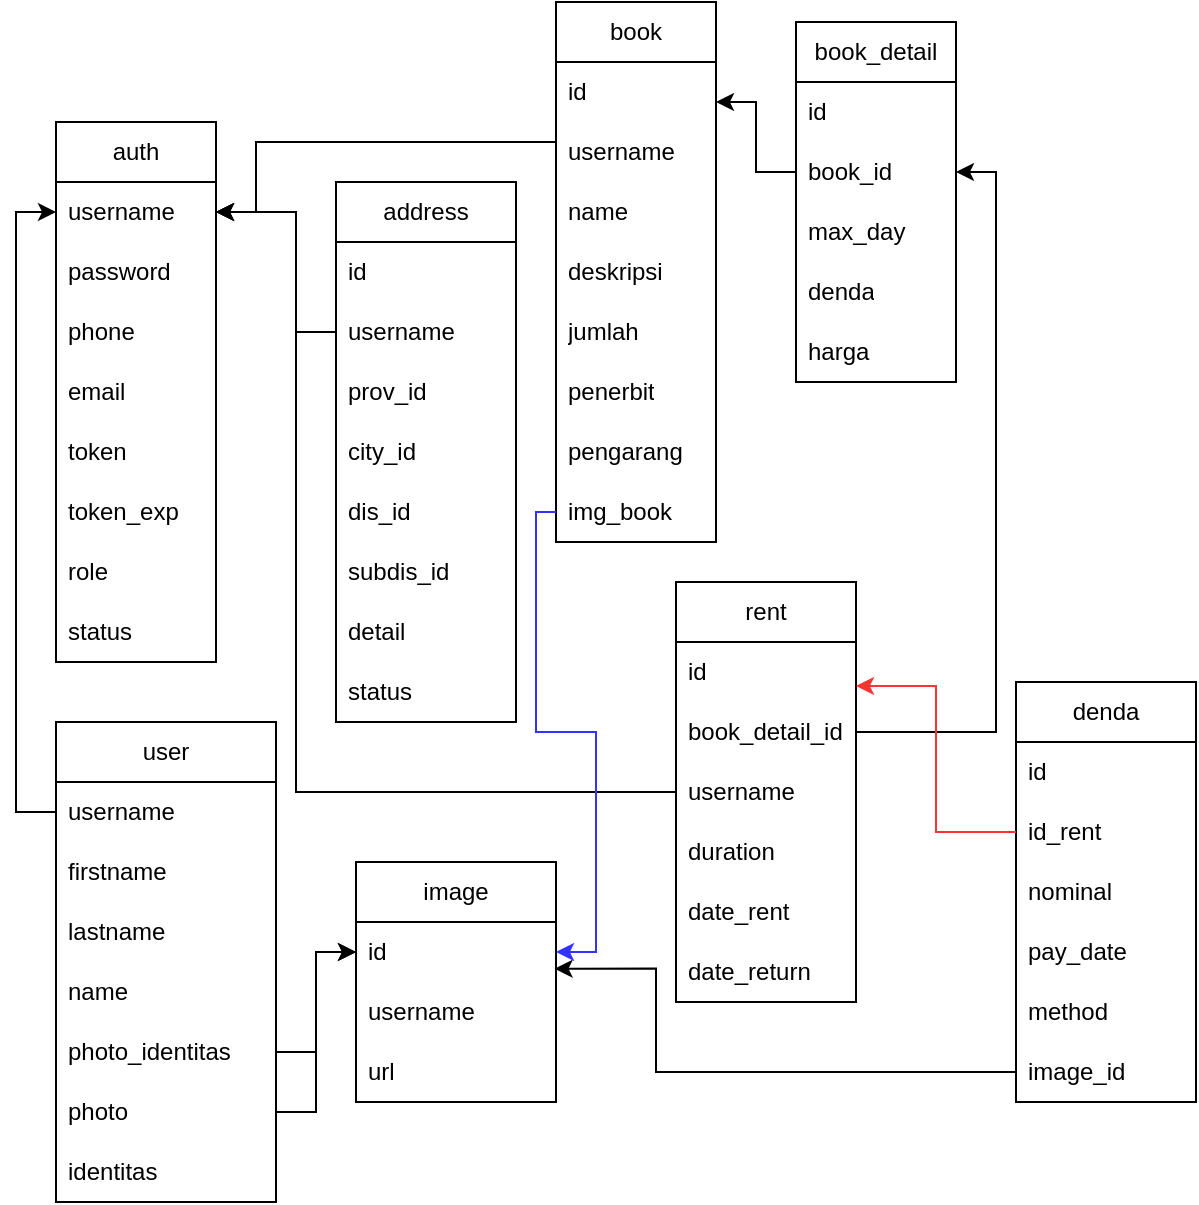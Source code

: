 <mxfile version="21.6.2" type="github">
  <diagram name="Page-1" id="vNXiYWiXoL0GvIn4Axr1">
    <mxGraphModel dx="794" dy="1558" grid="1" gridSize="10" guides="1" tooltips="1" connect="1" arrows="1" fold="1" page="1" pageScale="1" pageWidth="850" pageHeight="1100" math="0" shadow="0">
      <root>
        <mxCell id="0" />
        <mxCell id="1" parent="0" />
        <mxCell id="i-gcDAGbJFq-N2YcUEPf-6" value="auth" style="swimlane;fontStyle=0;childLayout=stackLayout;horizontal=1;startSize=30;horizontalStack=0;resizeParent=1;resizeParentMax=0;resizeLast=0;collapsible=1;marginBottom=0;whiteSpace=wrap;html=1;" vertex="1" parent="1">
          <mxGeometry x="360" y="-10" width="80" height="270" as="geometry" />
        </mxCell>
        <mxCell id="i-gcDAGbJFq-N2YcUEPf-7" value="username" style="text;strokeColor=none;fillColor=none;align=left;verticalAlign=middle;spacingLeft=4;spacingRight=4;overflow=hidden;points=[[0,0.5],[1,0.5]];portConstraint=eastwest;rotatable=0;whiteSpace=wrap;html=1;" vertex="1" parent="i-gcDAGbJFq-N2YcUEPf-6">
          <mxGeometry y="30" width="80" height="30" as="geometry" />
        </mxCell>
        <mxCell id="i-gcDAGbJFq-N2YcUEPf-8" value="password" style="text;strokeColor=none;fillColor=none;align=left;verticalAlign=middle;spacingLeft=4;spacingRight=4;overflow=hidden;points=[[0,0.5],[1,0.5]];portConstraint=eastwest;rotatable=0;whiteSpace=wrap;html=1;" vertex="1" parent="i-gcDAGbJFq-N2YcUEPf-6">
          <mxGeometry y="60" width="80" height="30" as="geometry" />
        </mxCell>
        <mxCell id="i-gcDAGbJFq-N2YcUEPf-9" value="phone" style="text;strokeColor=none;fillColor=none;align=left;verticalAlign=middle;spacingLeft=4;spacingRight=4;overflow=hidden;points=[[0,0.5],[1,0.5]];portConstraint=eastwest;rotatable=0;whiteSpace=wrap;html=1;" vertex="1" parent="i-gcDAGbJFq-N2YcUEPf-6">
          <mxGeometry y="90" width="80" height="30" as="geometry" />
        </mxCell>
        <mxCell id="i-gcDAGbJFq-N2YcUEPf-11" value="email" style="text;strokeColor=none;fillColor=none;align=left;verticalAlign=middle;spacingLeft=4;spacingRight=4;overflow=hidden;points=[[0,0.5],[1,0.5]];portConstraint=eastwest;rotatable=0;whiteSpace=wrap;html=1;" vertex="1" parent="i-gcDAGbJFq-N2YcUEPf-6">
          <mxGeometry y="120" width="80" height="30" as="geometry" />
        </mxCell>
        <mxCell id="i-gcDAGbJFq-N2YcUEPf-12" value="token" style="text;strokeColor=none;fillColor=none;align=left;verticalAlign=middle;spacingLeft=4;spacingRight=4;overflow=hidden;points=[[0,0.5],[1,0.5]];portConstraint=eastwest;rotatable=0;whiteSpace=wrap;html=1;" vertex="1" parent="i-gcDAGbJFq-N2YcUEPf-6">
          <mxGeometry y="150" width="80" height="30" as="geometry" />
        </mxCell>
        <mxCell id="i-gcDAGbJFq-N2YcUEPf-13" value="token_exp" style="text;strokeColor=none;fillColor=none;align=left;verticalAlign=middle;spacingLeft=4;spacingRight=4;overflow=hidden;points=[[0,0.5],[1,0.5]];portConstraint=eastwest;rotatable=0;whiteSpace=wrap;html=1;" vertex="1" parent="i-gcDAGbJFq-N2YcUEPf-6">
          <mxGeometry y="180" width="80" height="30" as="geometry" />
        </mxCell>
        <mxCell id="i-gcDAGbJFq-N2YcUEPf-21" value="role" style="text;strokeColor=none;fillColor=none;align=left;verticalAlign=middle;spacingLeft=4;spacingRight=4;overflow=hidden;points=[[0,0.5],[1,0.5]];portConstraint=eastwest;rotatable=0;whiteSpace=wrap;html=1;" vertex="1" parent="i-gcDAGbJFq-N2YcUEPf-6">
          <mxGeometry y="210" width="80" height="30" as="geometry" />
        </mxCell>
        <mxCell id="i-gcDAGbJFq-N2YcUEPf-30" value="status" style="text;strokeColor=none;fillColor=none;align=left;verticalAlign=middle;spacingLeft=4;spacingRight=4;overflow=hidden;points=[[0,0.5],[1,0.5]];portConstraint=eastwest;rotatable=0;whiteSpace=wrap;html=1;" vertex="1" parent="i-gcDAGbJFq-N2YcUEPf-6">
          <mxGeometry y="240" width="80" height="30" as="geometry" />
        </mxCell>
        <mxCell id="i-gcDAGbJFq-N2YcUEPf-32" value="user" style="swimlane;fontStyle=0;childLayout=stackLayout;horizontal=1;startSize=30;horizontalStack=0;resizeParent=1;resizeParentMax=0;resizeLast=0;collapsible=1;marginBottom=0;whiteSpace=wrap;html=1;" vertex="1" parent="1">
          <mxGeometry x="360" y="290" width="110" height="240" as="geometry" />
        </mxCell>
        <mxCell id="i-gcDAGbJFq-N2YcUEPf-33" value="username" style="text;strokeColor=none;fillColor=none;align=left;verticalAlign=middle;spacingLeft=4;spacingRight=4;overflow=hidden;points=[[0,0.5],[1,0.5]];portConstraint=eastwest;rotatable=0;whiteSpace=wrap;html=1;" vertex="1" parent="i-gcDAGbJFq-N2YcUEPf-32">
          <mxGeometry y="30" width="110" height="30" as="geometry" />
        </mxCell>
        <mxCell id="i-gcDAGbJFq-N2YcUEPf-34" value="firstname" style="text;strokeColor=none;fillColor=none;align=left;verticalAlign=middle;spacingLeft=4;spacingRight=4;overflow=hidden;points=[[0,0.5],[1,0.5]];portConstraint=eastwest;rotatable=0;whiteSpace=wrap;html=1;" vertex="1" parent="i-gcDAGbJFq-N2YcUEPf-32">
          <mxGeometry y="60" width="110" height="30" as="geometry" />
        </mxCell>
        <mxCell id="i-gcDAGbJFq-N2YcUEPf-35" value="lastname" style="text;strokeColor=none;fillColor=none;align=left;verticalAlign=middle;spacingLeft=4;spacingRight=4;overflow=hidden;points=[[0,0.5],[1,0.5]];portConstraint=eastwest;rotatable=0;whiteSpace=wrap;html=1;" vertex="1" parent="i-gcDAGbJFq-N2YcUEPf-32">
          <mxGeometry y="90" width="110" height="30" as="geometry" />
        </mxCell>
        <mxCell id="i-gcDAGbJFq-N2YcUEPf-36" value="name" style="text;strokeColor=none;fillColor=none;align=left;verticalAlign=middle;spacingLeft=4;spacingRight=4;overflow=hidden;points=[[0,0.5],[1,0.5]];portConstraint=eastwest;rotatable=0;whiteSpace=wrap;html=1;" vertex="1" parent="i-gcDAGbJFq-N2YcUEPf-32">
          <mxGeometry y="120" width="110" height="30" as="geometry" />
        </mxCell>
        <mxCell id="i-gcDAGbJFq-N2YcUEPf-104" value="photo_identitas" style="text;strokeColor=none;fillColor=none;align=left;verticalAlign=middle;spacingLeft=4;spacingRight=4;overflow=hidden;points=[[0,0.5],[1,0.5]];portConstraint=eastwest;rotatable=0;whiteSpace=wrap;html=1;" vertex="1" parent="i-gcDAGbJFq-N2YcUEPf-32">
          <mxGeometry y="150" width="110" height="30" as="geometry" />
        </mxCell>
        <mxCell id="i-gcDAGbJFq-N2YcUEPf-47" value="photo" style="text;strokeColor=none;fillColor=none;align=left;verticalAlign=middle;spacingLeft=4;spacingRight=4;overflow=hidden;points=[[0,0.5],[1,0.5]];portConstraint=eastwest;rotatable=0;whiteSpace=wrap;html=1;" vertex="1" parent="i-gcDAGbJFq-N2YcUEPf-32">
          <mxGeometry y="180" width="110" height="30" as="geometry" />
        </mxCell>
        <mxCell id="i-gcDAGbJFq-N2YcUEPf-105" value="identitas" style="text;strokeColor=none;fillColor=none;align=left;verticalAlign=middle;spacingLeft=4;spacingRight=4;overflow=hidden;points=[[0,0.5],[1,0.5]];portConstraint=eastwest;rotatable=0;whiteSpace=wrap;html=1;" vertex="1" parent="i-gcDAGbJFq-N2YcUEPf-32">
          <mxGeometry y="210" width="110" height="30" as="geometry" />
        </mxCell>
        <mxCell id="i-gcDAGbJFq-N2YcUEPf-38" value="address" style="swimlane;fontStyle=0;childLayout=stackLayout;horizontal=1;startSize=30;horizontalStack=0;resizeParent=1;resizeParentMax=0;resizeLast=0;collapsible=1;marginBottom=0;whiteSpace=wrap;html=1;" vertex="1" parent="1">
          <mxGeometry x="500" y="20" width="90" height="270" as="geometry" />
        </mxCell>
        <mxCell id="i-gcDAGbJFq-N2YcUEPf-39" value="id" style="text;strokeColor=none;fillColor=none;align=left;verticalAlign=middle;spacingLeft=4;spacingRight=4;overflow=hidden;points=[[0,0.5],[1,0.5]];portConstraint=eastwest;rotatable=0;whiteSpace=wrap;html=1;" vertex="1" parent="i-gcDAGbJFq-N2YcUEPf-38">
          <mxGeometry y="30" width="90" height="30" as="geometry" />
        </mxCell>
        <mxCell id="i-gcDAGbJFq-N2YcUEPf-55" value="username" style="text;strokeColor=none;fillColor=none;align=left;verticalAlign=middle;spacingLeft=4;spacingRight=4;overflow=hidden;points=[[0,0.5],[1,0.5]];portConstraint=eastwest;rotatable=0;whiteSpace=wrap;html=1;" vertex="1" parent="i-gcDAGbJFq-N2YcUEPf-38">
          <mxGeometry y="60" width="90" height="30" as="geometry" />
        </mxCell>
        <mxCell id="i-gcDAGbJFq-N2YcUEPf-40" value="prov_id" style="text;strokeColor=none;fillColor=none;align=left;verticalAlign=middle;spacingLeft=4;spacingRight=4;overflow=hidden;points=[[0,0.5],[1,0.5]];portConstraint=eastwest;rotatable=0;whiteSpace=wrap;html=1;" vertex="1" parent="i-gcDAGbJFq-N2YcUEPf-38">
          <mxGeometry y="90" width="90" height="30" as="geometry" />
        </mxCell>
        <mxCell id="i-gcDAGbJFq-N2YcUEPf-41" value="city_id" style="text;strokeColor=none;fillColor=none;align=left;verticalAlign=middle;spacingLeft=4;spacingRight=4;overflow=hidden;points=[[0,0.5],[1,0.5]];portConstraint=eastwest;rotatable=0;whiteSpace=wrap;html=1;" vertex="1" parent="i-gcDAGbJFq-N2YcUEPf-38">
          <mxGeometry y="120" width="90" height="30" as="geometry" />
        </mxCell>
        <mxCell id="i-gcDAGbJFq-N2YcUEPf-42" value="dis_id" style="text;strokeColor=none;fillColor=none;align=left;verticalAlign=middle;spacingLeft=4;spacingRight=4;overflow=hidden;points=[[0,0.5],[1,0.5]];portConstraint=eastwest;rotatable=0;whiteSpace=wrap;html=1;" vertex="1" parent="i-gcDAGbJFq-N2YcUEPf-38">
          <mxGeometry y="150" width="90" height="30" as="geometry" />
        </mxCell>
        <mxCell id="i-gcDAGbJFq-N2YcUEPf-43" value="subdis_id" style="text;strokeColor=none;fillColor=none;align=left;verticalAlign=middle;spacingLeft=4;spacingRight=4;overflow=hidden;points=[[0,0.5],[1,0.5]];portConstraint=eastwest;rotatable=0;whiteSpace=wrap;html=1;" vertex="1" parent="i-gcDAGbJFq-N2YcUEPf-38">
          <mxGeometry y="180" width="90" height="30" as="geometry" />
        </mxCell>
        <mxCell id="i-gcDAGbJFq-N2YcUEPf-44" value="detail" style="text;strokeColor=none;fillColor=none;align=left;verticalAlign=middle;spacingLeft=4;spacingRight=4;overflow=hidden;points=[[0,0.5],[1,0.5]];portConstraint=eastwest;rotatable=0;whiteSpace=wrap;html=1;" vertex="1" parent="i-gcDAGbJFq-N2YcUEPf-38">
          <mxGeometry y="210" width="90" height="30" as="geometry" />
        </mxCell>
        <mxCell id="i-gcDAGbJFq-N2YcUEPf-64" value="status" style="text;strokeColor=none;fillColor=none;align=left;verticalAlign=middle;spacingLeft=4;spacingRight=4;overflow=hidden;points=[[0,0.5],[1,0.5]];portConstraint=eastwest;rotatable=0;whiteSpace=wrap;html=1;" vertex="1" parent="i-gcDAGbJFq-N2YcUEPf-38">
          <mxGeometry y="240" width="90" height="30" as="geometry" />
        </mxCell>
        <mxCell id="i-gcDAGbJFq-N2YcUEPf-48" value="book" style="swimlane;fontStyle=0;childLayout=stackLayout;horizontal=1;startSize=30;horizontalStack=0;resizeParent=1;resizeParentMax=0;resizeLast=0;collapsible=1;marginBottom=0;whiteSpace=wrap;html=1;" vertex="1" parent="1">
          <mxGeometry x="610" y="-70" width="80" height="270" as="geometry" />
        </mxCell>
        <mxCell id="i-gcDAGbJFq-N2YcUEPf-49" value="id" style="text;strokeColor=none;fillColor=none;align=left;verticalAlign=middle;spacingLeft=4;spacingRight=4;overflow=hidden;points=[[0,0.5],[1,0.5]];portConstraint=eastwest;rotatable=0;whiteSpace=wrap;html=1;" vertex="1" parent="i-gcDAGbJFq-N2YcUEPf-48">
          <mxGeometry y="30" width="80" height="30" as="geometry" />
        </mxCell>
        <mxCell id="i-gcDAGbJFq-N2YcUEPf-76" value="username" style="text;strokeColor=none;fillColor=none;align=left;verticalAlign=middle;spacingLeft=4;spacingRight=4;overflow=hidden;points=[[0,0.5],[1,0.5]];portConstraint=eastwest;rotatable=0;whiteSpace=wrap;html=1;" vertex="1" parent="i-gcDAGbJFq-N2YcUEPf-48">
          <mxGeometry y="60" width="80" height="30" as="geometry" />
        </mxCell>
        <mxCell id="i-gcDAGbJFq-N2YcUEPf-50" value="name" style="text;strokeColor=none;fillColor=none;align=left;verticalAlign=middle;spacingLeft=4;spacingRight=4;overflow=hidden;points=[[0,0.5],[1,0.5]];portConstraint=eastwest;rotatable=0;whiteSpace=wrap;html=1;" vertex="1" parent="i-gcDAGbJFq-N2YcUEPf-48">
          <mxGeometry y="90" width="80" height="30" as="geometry" />
        </mxCell>
        <mxCell id="i-gcDAGbJFq-N2YcUEPf-51" value="deskripsi" style="text;strokeColor=none;fillColor=none;align=left;verticalAlign=middle;spacingLeft=4;spacingRight=4;overflow=hidden;points=[[0,0.5],[1,0.5]];portConstraint=eastwest;rotatable=0;whiteSpace=wrap;html=1;" vertex="1" parent="i-gcDAGbJFq-N2YcUEPf-48">
          <mxGeometry y="120" width="80" height="30" as="geometry" />
        </mxCell>
        <mxCell id="i-gcDAGbJFq-N2YcUEPf-53" value="jumlah" style="text;strokeColor=none;fillColor=none;align=left;verticalAlign=middle;spacingLeft=4;spacingRight=4;overflow=hidden;points=[[0,0.5],[1,0.5]];portConstraint=eastwest;rotatable=0;whiteSpace=wrap;html=1;" vertex="1" parent="i-gcDAGbJFq-N2YcUEPf-48">
          <mxGeometry y="150" width="80" height="30" as="geometry" />
        </mxCell>
        <mxCell id="i-gcDAGbJFq-N2YcUEPf-77" value="penerbit" style="text;strokeColor=none;fillColor=none;align=left;verticalAlign=middle;spacingLeft=4;spacingRight=4;overflow=hidden;points=[[0,0.5],[1,0.5]];portConstraint=eastwest;rotatable=0;whiteSpace=wrap;html=1;" vertex="1" parent="i-gcDAGbJFq-N2YcUEPf-48">
          <mxGeometry y="180" width="80" height="30" as="geometry" />
        </mxCell>
        <mxCell id="i-gcDAGbJFq-N2YcUEPf-54" value="pengarang" style="text;strokeColor=none;fillColor=none;align=left;verticalAlign=middle;spacingLeft=4;spacingRight=4;overflow=hidden;points=[[0,0.5],[1,0.5]];portConstraint=eastwest;rotatable=0;whiteSpace=wrap;html=1;" vertex="1" parent="i-gcDAGbJFq-N2YcUEPf-48">
          <mxGeometry y="210" width="80" height="30" as="geometry" />
        </mxCell>
        <mxCell id="i-gcDAGbJFq-N2YcUEPf-126" value="img_book" style="text;strokeColor=none;fillColor=none;align=left;verticalAlign=middle;spacingLeft=4;spacingRight=4;overflow=hidden;points=[[0,0.5],[1,0.5]];portConstraint=eastwest;rotatable=0;whiteSpace=wrap;html=1;" vertex="1" parent="i-gcDAGbJFq-N2YcUEPf-48">
          <mxGeometry y="240" width="80" height="30" as="geometry" />
        </mxCell>
        <mxCell id="i-gcDAGbJFq-N2YcUEPf-65" value="image" style="swimlane;fontStyle=0;childLayout=stackLayout;horizontal=1;startSize=30;horizontalStack=0;resizeParent=1;resizeParentMax=0;resizeLast=0;collapsible=1;marginBottom=0;whiteSpace=wrap;html=1;" vertex="1" parent="1">
          <mxGeometry x="510" y="360" width="100" height="120" as="geometry" />
        </mxCell>
        <mxCell id="i-gcDAGbJFq-N2YcUEPf-66" value="id" style="text;strokeColor=none;fillColor=none;align=left;verticalAlign=middle;spacingLeft=4;spacingRight=4;overflow=hidden;points=[[0,0.5],[1,0.5]];portConstraint=eastwest;rotatable=0;whiteSpace=wrap;html=1;" vertex="1" parent="i-gcDAGbJFq-N2YcUEPf-65">
          <mxGeometry y="30" width="100" height="30" as="geometry" />
        </mxCell>
        <mxCell id="i-gcDAGbJFq-N2YcUEPf-67" value="username" style="text;strokeColor=none;fillColor=none;align=left;verticalAlign=middle;spacingLeft=4;spacingRight=4;overflow=hidden;points=[[0,0.5],[1,0.5]];portConstraint=eastwest;rotatable=0;whiteSpace=wrap;html=1;" vertex="1" parent="i-gcDAGbJFq-N2YcUEPf-65">
          <mxGeometry y="60" width="100" height="30" as="geometry" />
        </mxCell>
        <mxCell id="i-gcDAGbJFq-N2YcUEPf-68" value="url" style="text;strokeColor=none;fillColor=none;align=left;verticalAlign=middle;spacingLeft=4;spacingRight=4;overflow=hidden;points=[[0,0.5],[1,0.5]];portConstraint=eastwest;rotatable=0;whiteSpace=wrap;html=1;" vertex="1" parent="i-gcDAGbJFq-N2YcUEPf-65">
          <mxGeometry y="90" width="100" height="30" as="geometry" />
        </mxCell>
        <mxCell id="i-gcDAGbJFq-N2YcUEPf-78" value="book_detail" style="swimlane;fontStyle=0;childLayout=stackLayout;horizontal=1;startSize=30;horizontalStack=0;resizeParent=1;resizeParentMax=0;resizeLast=0;collapsible=1;marginBottom=0;whiteSpace=wrap;html=1;" vertex="1" parent="1">
          <mxGeometry x="730" y="-60" width="80" height="180" as="geometry" />
        </mxCell>
        <mxCell id="i-gcDAGbJFq-N2YcUEPf-79" value="id" style="text;strokeColor=none;fillColor=none;align=left;verticalAlign=middle;spacingLeft=4;spacingRight=4;overflow=hidden;points=[[0,0.5],[1,0.5]];portConstraint=eastwest;rotatable=0;whiteSpace=wrap;html=1;" vertex="1" parent="i-gcDAGbJFq-N2YcUEPf-78">
          <mxGeometry y="30" width="80" height="30" as="geometry" />
        </mxCell>
        <mxCell id="i-gcDAGbJFq-N2YcUEPf-87" value="book_id" style="text;strokeColor=none;fillColor=none;align=left;verticalAlign=middle;spacingLeft=4;spacingRight=4;overflow=hidden;points=[[0,0.5],[1,0.5]];portConstraint=eastwest;rotatable=0;whiteSpace=wrap;html=1;" vertex="1" parent="i-gcDAGbJFq-N2YcUEPf-78">
          <mxGeometry y="60" width="80" height="30" as="geometry" />
        </mxCell>
        <mxCell id="i-gcDAGbJFq-N2YcUEPf-80" value="max_day" style="text;strokeColor=none;fillColor=none;align=left;verticalAlign=middle;spacingLeft=4;spacingRight=4;overflow=hidden;points=[[0,0.5],[1,0.5]];portConstraint=eastwest;rotatable=0;whiteSpace=wrap;html=1;" vertex="1" parent="i-gcDAGbJFq-N2YcUEPf-78">
          <mxGeometry y="90" width="80" height="30" as="geometry" />
        </mxCell>
        <mxCell id="i-gcDAGbJFq-N2YcUEPf-81" value="denda" style="text;strokeColor=none;fillColor=none;align=left;verticalAlign=middle;spacingLeft=4;spacingRight=4;overflow=hidden;points=[[0,0.5],[1,0.5]];portConstraint=eastwest;rotatable=0;whiteSpace=wrap;html=1;" vertex="1" parent="i-gcDAGbJFq-N2YcUEPf-78">
          <mxGeometry y="120" width="80" height="30" as="geometry" />
        </mxCell>
        <mxCell id="i-gcDAGbJFq-N2YcUEPf-83" value="harga" style="text;strokeColor=none;fillColor=none;align=left;verticalAlign=middle;spacingLeft=4;spacingRight=4;overflow=hidden;points=[[0,0.5],[1,0.5]];portConstraint=eastwest;rotatable=0;whiteSpace=wrap;html=1;" vertex="1" parent="i-gcDAGbJFq-N2YcUEPf-78">
          <mxGeometry y="150" width="80" height="30" as="geometry" />
        </mxCell>
        <mxCell id="i-gcDAGbJFq-N2YcUEPf-88" value="rent" style="swimlane;fontStyle=0;childLayout=stackLayout;horizontal=1;startSize=30;horizontalStack=0;resizeParent=1;resizeParentMax=0;resizeLast=0;collapsible=1;marginBottom=0;whiteSpace=wrap;html=1;" vertex="1" parent="1">
          <mxGeometry x="670" y="220" width="90" height="210" as="geometry" />
        </mxCell>
        <mxCell id="i-gcDAGbJFq-N2YcUEPf-89" value="id" style="text;strokeColor=none;fillColor=none;align=left;verticalAlign=middle;spacingLeft=4;spacingRight=4;overflow=hidden;points=[[0,0.5],[1,0.5]];portConstraint=eastwest;rotatable=0;whiteSpace=wrap;html=1;" vertex="1" parent="i-gcDAGbJFq-N2YcUEPf-88">
          <mxGeometry y="30" width="90" height="30" as="geometry" />
        </mxCell>
        <mxCell id="i-gcDAGbJFq-N2YcUEPf-90" value="book_detail_id" style="text;strokeColor=none;fillColor=none;align=left;verticalAlign=middle;spacingLeft=4;spacingRight=4;overflow=hidden;points=[[0,0.5],[1,0.5]];portConstraint=eastwest;rotatable=0;whiteSpace=wrap;html=1;" vertex="1" parent="i-gcDAGbJFq-N2YcUEPf-88">
          <mxGeometry y="60" width="90" height="30" as="geometry" />
        </mxCell>
        <mxCell id="i-gcDAGbJFq-N2YcUEPf-91" value="username" style="text;strokeColor=none;fillColor=none;align=left;verticalAlign=middle;spacingLeft=4;spacingRight=4;overflow=hidden;points=[[0,0.5],[1,0.5]];portConstraint=eastwest;rotatable=0;whiteSpace=wrap;html=1;" vertex="1" parent="i-gcDAGbJFq-N2YcUEPf-88">
          <mxGeometry y="90" width="90" height="30" as="geometry" />
        </mxCell>
        <mxCell id="i-gcDAGbJFq-N2YcUEPf-92" value="duration" style="text;strokeColor=none;fillColor=none;align=left;verticalAlign=middle;spacingLeft=4;spacingRight=4;overflow=hidden;points=[[0,0.5],[1,0.5]];portConstraint=eastwest;rotatable=0;whiteSpace=wrap;html=1;" vertex="1" parent="i-gcDAGbJFq-N2YcUEPf-88">
          <mxGeometry y="120" width="90" height="30" as="geometry" />
        </mxCell>
        <mxCell id="i-gcDAGbJFq-N2YcUEPf-94" value="date_rent" style="text;strokeColor=none;fillColor=none;align=left;verticalAlign=middle;spacingLeft=4;spacingRight=4;overflow=hidden;points=[[0,0.5],[1,0.5]];portConstraint=eastwest;rotatable=0;whiteSpace=wrap;html=1;" vertex="1" parent="i-gcDAGbJFq-N2YcUEPf-88">
          <mxGeometry y="150" width="90" height="30" as="geometry" />
        </mxCell>
        <mxCell id="i-gcDAGbJFq-N2YcUEPf-93" value="date_return" style="text;strokeColor=none;fillColor=none;align=left;verticalAlign=middle;spacingLeft=4;spacingRight=4;overflow=hidden;points=[[0,0.5],[1,0.5]];portConstraint=eastwest;rotatable=0;whiteSpace=wrap;html=1;" vertex="1" parent="i-gcDAGbJFq-N2YcUEPf-88">
          <mxGeometry y="180" width="90" height="30" as="geometry" />
        </mxCell>
        <mxCell id="i-gcDAGbJFq-N2YcUEPf-95" value="denda" style="swimlane;fontStyle=0;childLayout=stackLayout;horizontal=1;startSize=30;horizontalStack=0;resizeParent=1;resizeParentMax=0;resizeLast=0;collapsible=1;marginBottom=0;whiteSpace=wrap;html=1;" vertex="1" parent="1">
          <mxGeometry x="840" y="270" width="90" height="210" as="geometry" />
        </mxCell>
        <mxCell id="i-gcDAGbJFq-N2YcUEPf-96" value="id" style="text;strokeColor=none;fillColor=none;align=left;verticalAlign=middle;spacingLeft=4;spacingRight=4;overflow=hidden;points=[[0,0.5],[1,0.5]];portConstraint=eastwest;rotatable=0;whiteSpace=wrap;html=1;" vertex="1" parent="i-gcDAGbJFq-N2YcUEPf-95">
          <mxGeometry y="30" width="90" height="30" as="geometry" />
        </mxCell>
        <mxCell id="i-gcDAGbJFq-N2YcUEPf-97" value="id_rent" style="text;strokeColor=none;fillColor=none;align=left;verticalAlign=middle;spacingLeft=4;spacingRight=4;overflow=hidden;points=[[0,0.5],[1,0.5]];portConstraint=eastwest;rotatable=0;whiteSpace=wrap;html=1;" vertex="1" parent="i-gcDAGbJFq-N2YcUEPf-95">
          <mxGeometry y="60" width="90" height="30" as="geometry" />
        </mxCell>
        <mxCell id="i-gcDAGbJFq-N2YcUEPf-98" value="nominal" style="text;strokeColor=none;fillColor=none;align=left;verticalAlign=middle;spacingLeft=4;spacingRight=4;overflow=hidden;points=[[0,0.5],[1,0.5]];portConstraint=eastwest;rotatable=0;whiteSpace=wrap;html=1;" vertex="1" parent="i-gcDAGbJFq-N2YcUEPf-95">
          <mxGeometry y="90" width="90" height="30" as="geometry" />
        </mxCell>
        <mxCell id="i-gcDAGbJFq-N2YcUEPf-101" value="pay_date" style="text;strokeColor=none;fillColor=none;align=left;verticalAlign=middle;spacingLeft=4;spacingRight=4;overflow=hidden;points=[[0,0.5],[1,0.5]];portConstraint=eastwest;rotatable=0;whiteSpace=wrap;html=1;" vertex="1" parent="i-gcDAGbJFq-N2YcUEPf-95">
          <mxGeometry y="120" width="90" height="30" as="geometry" />
        </mxCell>
        <mxCell id="i-gcDAGbJFq-N2YcUEPf-102" value="method" style="text;strokeColor=none;fillColor=none;align=left;verticalAlign=middle;spacingLeft=4;spacingRight=4;overflow=hidden;points=[[0,0.5],[1,0.5]];portConstraint=eastwest;rotatable=0;whiteSpace=wrap;html=1;" vertex="1" parent="i-gcDAGbJFq-N2YcUEPf-95">
          <mxGeometry y="150" width="90" height="30" as="geometry" />
        </mxCell>
        <mxCell id="i-gcDAGbJFq-N2YcUEPf-103" value="image_id" style="text;strokeColor=none;fillColor=none;align=left;verticalAlign=middle;spacingLeft=4;spacingRight=4;overflow=hidden;points=[[0,0.5],[1,0.5]];portConstraint=eastwest;rotatable=0;whiteSpace=wrap;html=1;" vertex="1" parent="i-gcDAGbJFq-N2YcUEPf-95">
          <mxGeometry y="180" width="90" height="30" as="geometry" />
        </mxCell>
        <mxCell id="i-gcDAGbJFq-N2YcUEPf-112" value="" style="edgeStyle=orthogonalEdgeStyle;rounded=0;orthogonalLoop=1;jettySize=auto;html=1;" edge="1" parent="1" source="i-gcDAGbJFq-N2YcUEPf-76" target="i-gcDAGbJFq-N2YcUEPf-7">
          <mxGeometry relative="1" as="geometry">
            <Array as="points">
              <mxPoint x="460" />
              <mxPoint x="460" y="35" />
            </Array>
          </mxGeometry>
        </mxCell>
        <mxCell id="i-gcDAGbJFq-N2YcUEPf-113" value="" style="edgeStyle=orthogonalEdgeStyle;rounded=0;orthogonalLoop=1;jettySize=auto;html=1;" edge="1" parent="1" source="i-gcDAGbJFq-N2YcUEPf-87" target="i-gcDAGbJFq-N2YcUEPf-49">
          <mxGeometry relative="1" as="geometry">
            <Array as="points">
              <mxPoint x="710" y="15" />
              <mxPoint x="710" y="-20" />
            </Array>
          </mxGeometry>
        </mxCell>
        <mxCell id="i-gcDAGbJFq-N2YcUEPf-114" value="" style="edgeStyle=orthogonalEdgeStyle;rounded=0;orthogonalLoop=1;jettySize=auto;html=1;entryX=1;entryY=0.5;entryDx=0;entryDy=0;" edge="1" parent="1" source="i-gcDAGbJFq-N2YcUEPf-90" target="i-gcDAGbJFq-N2YcUEPf-87">
          <mxGeometry relative="1" as="geometry" />
        </mxCell>
        <mxCell id="i-gcDAGbJFq-N2YcUEPf-119" style="edgeStyle=orthogonalEdgeStyle;rounded=0;orthogonalLoop=1;jettySize=auto;html=1;exitX=0;exitY=0.5;exitDx=0;exitDy=0;entryX=1;entryY=0.733;entryDx=0;entryDy=0;entryPerimeter=0;strokeColor=#FF3333;" edge="1" parent="1" source="i-gcDAGbJFq-N2YcUEPf-97" target="i-gcDAGbJFq-N2YcUEPf-89">
          <mxGeometry relative="1" as="geometry" />
        </mxCell>
        <mxCell id="i-gcDAGbJFq-N2YcUEPf-120" style="edgeStyle=orthogonalEdgeStyle;rounded=0;orthogonalLoop=1;jettySize=auto;html=1;exitX=0;exitY=0.5;exitDx=0;exitDy=0;entryX=1;entryY=0.5;entryDx=0;entryDy=0;" edge="1" parent="1" source="i-gcDAGbJFq-N2YcUEPf-91" target="i-gcDAGbJFq-N2YcUEPf-7">
          <mxGeometry relative="1" as="geometry">
            <Array as="points">
              <mxPoint x="480" y="325" />
              <mxPoint x="480" y="35" />
            </Array>
          </mxGeometry>
        </mxCell>
        <mxCell id="i-gcDAGbJFq-N2YcUEPf-121" style="edgeStyle=orthogonalEdgeStyle;rounded=0;orthogonalLoop=1;jettySize=auto;html=1;exitX=0;exitY=0.5;exitDx=0;exitDy=0;" edge="1" parent="1" source="i-gcDAGbJFq-N2YcUEPf-55" target="i-gcDAGbJFq-N2YcUEPf-7">
          <mxGeometry relative="1" as="geometry">
            <Array as="points">
              <mxPoint x="480" y="95" />
              <mxPoint x="480" y="35" />
            </Array>
          </mxGeometry>
        </mxCell>
        <mxCell id="i-gcDAGbJFq-N2YcUEPf-122" style="edgeStyle=orthogonalEdgeStyle;rounded=0;orthogonalLoop=1;jettySize=auto;html=1;exitX=1;exitY=0.5;exitDx=0;exitDy=0;entryX=0;entryY=0.5;entryDx=0;entryDy=0;" edge="1" parent="1" source="i-gcDAGbJFq-N2YcUEPf-47" target="i-gcDAGbJFq-N2YcUEPf-66">
          <mxGeometry relative="1" as="geometry" />
        </mxCell>
        <mxCell id="i-gcDAGbJFq-N2YcUEPf-124" style="edgeStyle=orthogonalEdgeStyle;rounded=0;orthogonalLoop=1;jettySize=auto;html=1;exitX=1;exitY=0.5;exitDx=0;exitDy=0;" edge="1" parent="1" source="i-gcDAGbJFq-N2YcUEPf-104" target="i-gcDAGbJFq-N2YcUEPf-66">
          <mxGeometry relative="1" as="geometry" />
        </mxCell>
        <mxCell id="i-gcDAGbJFq-N2YcUEPf-125" style="edgeStyle=orthogonalEdgeStyle;rounded=0;orthogonalLoop=1;jettySize=auto;html=1;exitX=0;exitY=0.5;exitDx=0;exitDy=0;entryX=0.993;entryY=0.778;entryDx=0;entryDy=0;entryPerimeter=0;" edge="1" parent="1" source="i-gcDAGbJFq-N2YcUEPf-103" target="i-gcDAGbJFq-N2YcUEPf-66">
          <mxGeometry relative="1" as="geometry">
            <Array as="points">
              <mxPoint x="660" y="465" />
              <mxPoint x="660" y="413" />
            </Array>
          </mxGeometry>
        </mxCell>
        <mxCell id="i-gcDAGbJFq-N2YcUEPf-127" style="edgeStyle=orthogonalEdgeStyle;rounded=0;orthogonalLoop=1;jettySize=auto;html=1;exitX=0;exitY=0.5;exitDx=0;exitDy=0;strokeColor=#3333FF;" edge="1" parent="1" source="i-gcDAGbJFq-N2YcUEPf-126" target="i-gcDAGbJFq-N2YcUEPf-66">
          <mxGeometry relative="1" as="geometry">
            <Array as="points">
              <mxPoint x="600" y="185" />
              <mxPoint x="600" y="295" />
              <mxPoint x="630" y="295" />
              <mxPoint x="630" y="405" />
            </Array>
          </mxGeometry>
        </mxCell>
        <mxCell id="i-gcDAGbJFq-N2YcUEPf-129" style="edgeStyle=orthogonalEdgeStyle;rounded=0;orthogonalLoop=1;jettySize=auto;html=1;exitX=0;exitY=0.5;exitDx=0;exitDy=0;" edge="1" parent="1" source="i-gcDAGbJFq-N2YcUEPf-33" target="i-gcDAGbJFq-N2YcUEPf-7">
          <mxGeometry relative="1" as="geometry">
            <Array as="points">
              <mxPoint x="340" y="335" />
              <mxPoint x="340" y="35" />
            </Array>
          </mxGeometry>
        </mxCell>
      </root>
    </mxGraphModel>
  </diagram>
</mxfile>
